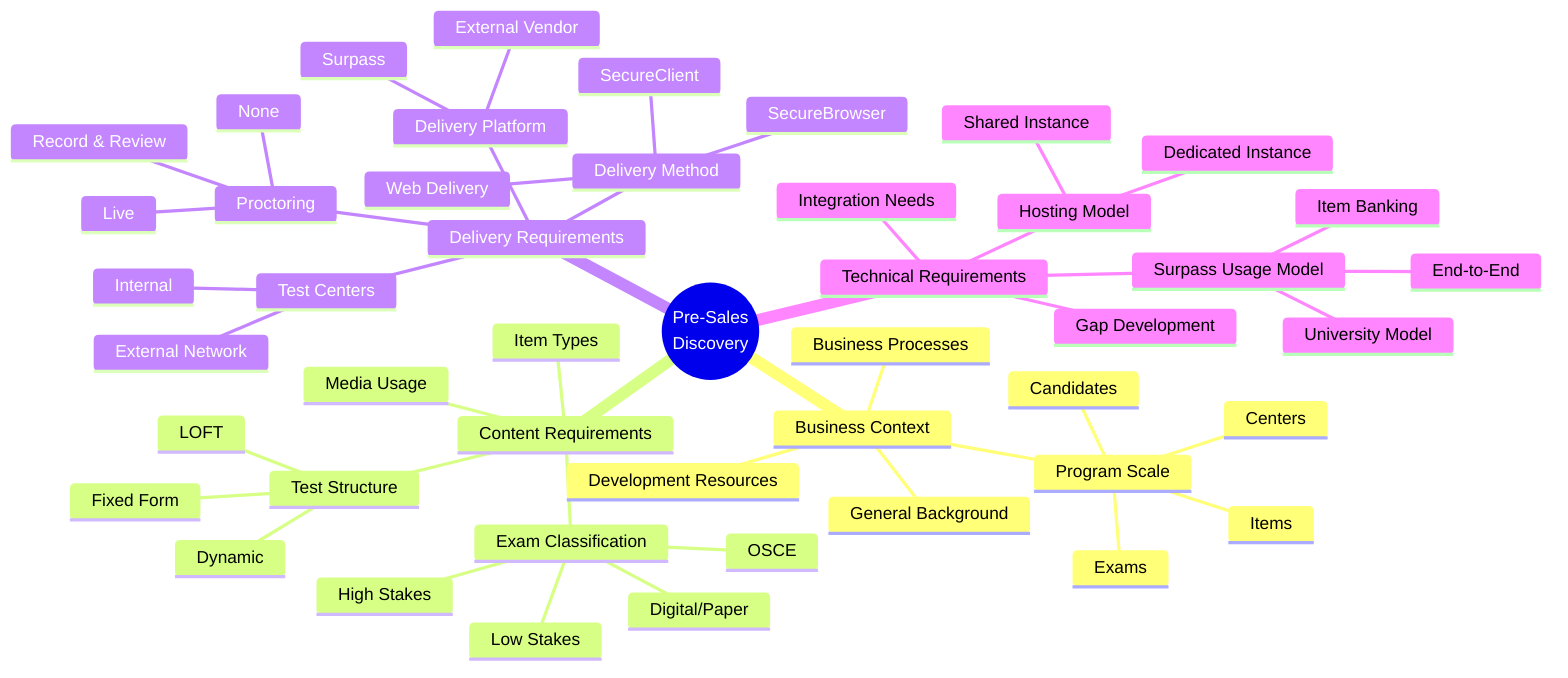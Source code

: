 mindmap
    root((Pre-Sales<br/>Discovery))
        Business Context
            ::icon(fa fa-building)
            General Background
            Business Processes
            Program Scale
                Items
                Candidates
                Exams
                Centers
            Development Resources
        Content Requirements
            ::icon(fa fa-file-text)
            Item Types
            Media Usage
            Exam Classification
                High Stakes
                Low Stakes
                OSCE
                Digital/Paper
            Test Structure
                Fixed Form
                Dynamic
                LOFT
        Delivery Requirements
            ::icon(fa fa-laptop)
            Delivery Platform
                Surpass
                External Vendor
            Delivery Method
                Web Delivery
                SecureClient
                SecureBrowser
            Proctoring
                Live
                Record & Review
                None
            Test Centers
                Internal
                External Network
        Technical Requirements
            ::icon(fa fa-cogs)
            Integration Needs
            Surpass Usage Model
                Item Banking
                End-to-End
                University Model
            Hosting Model
                Shared Instance
                Dedicated Instance
            Gap Development
